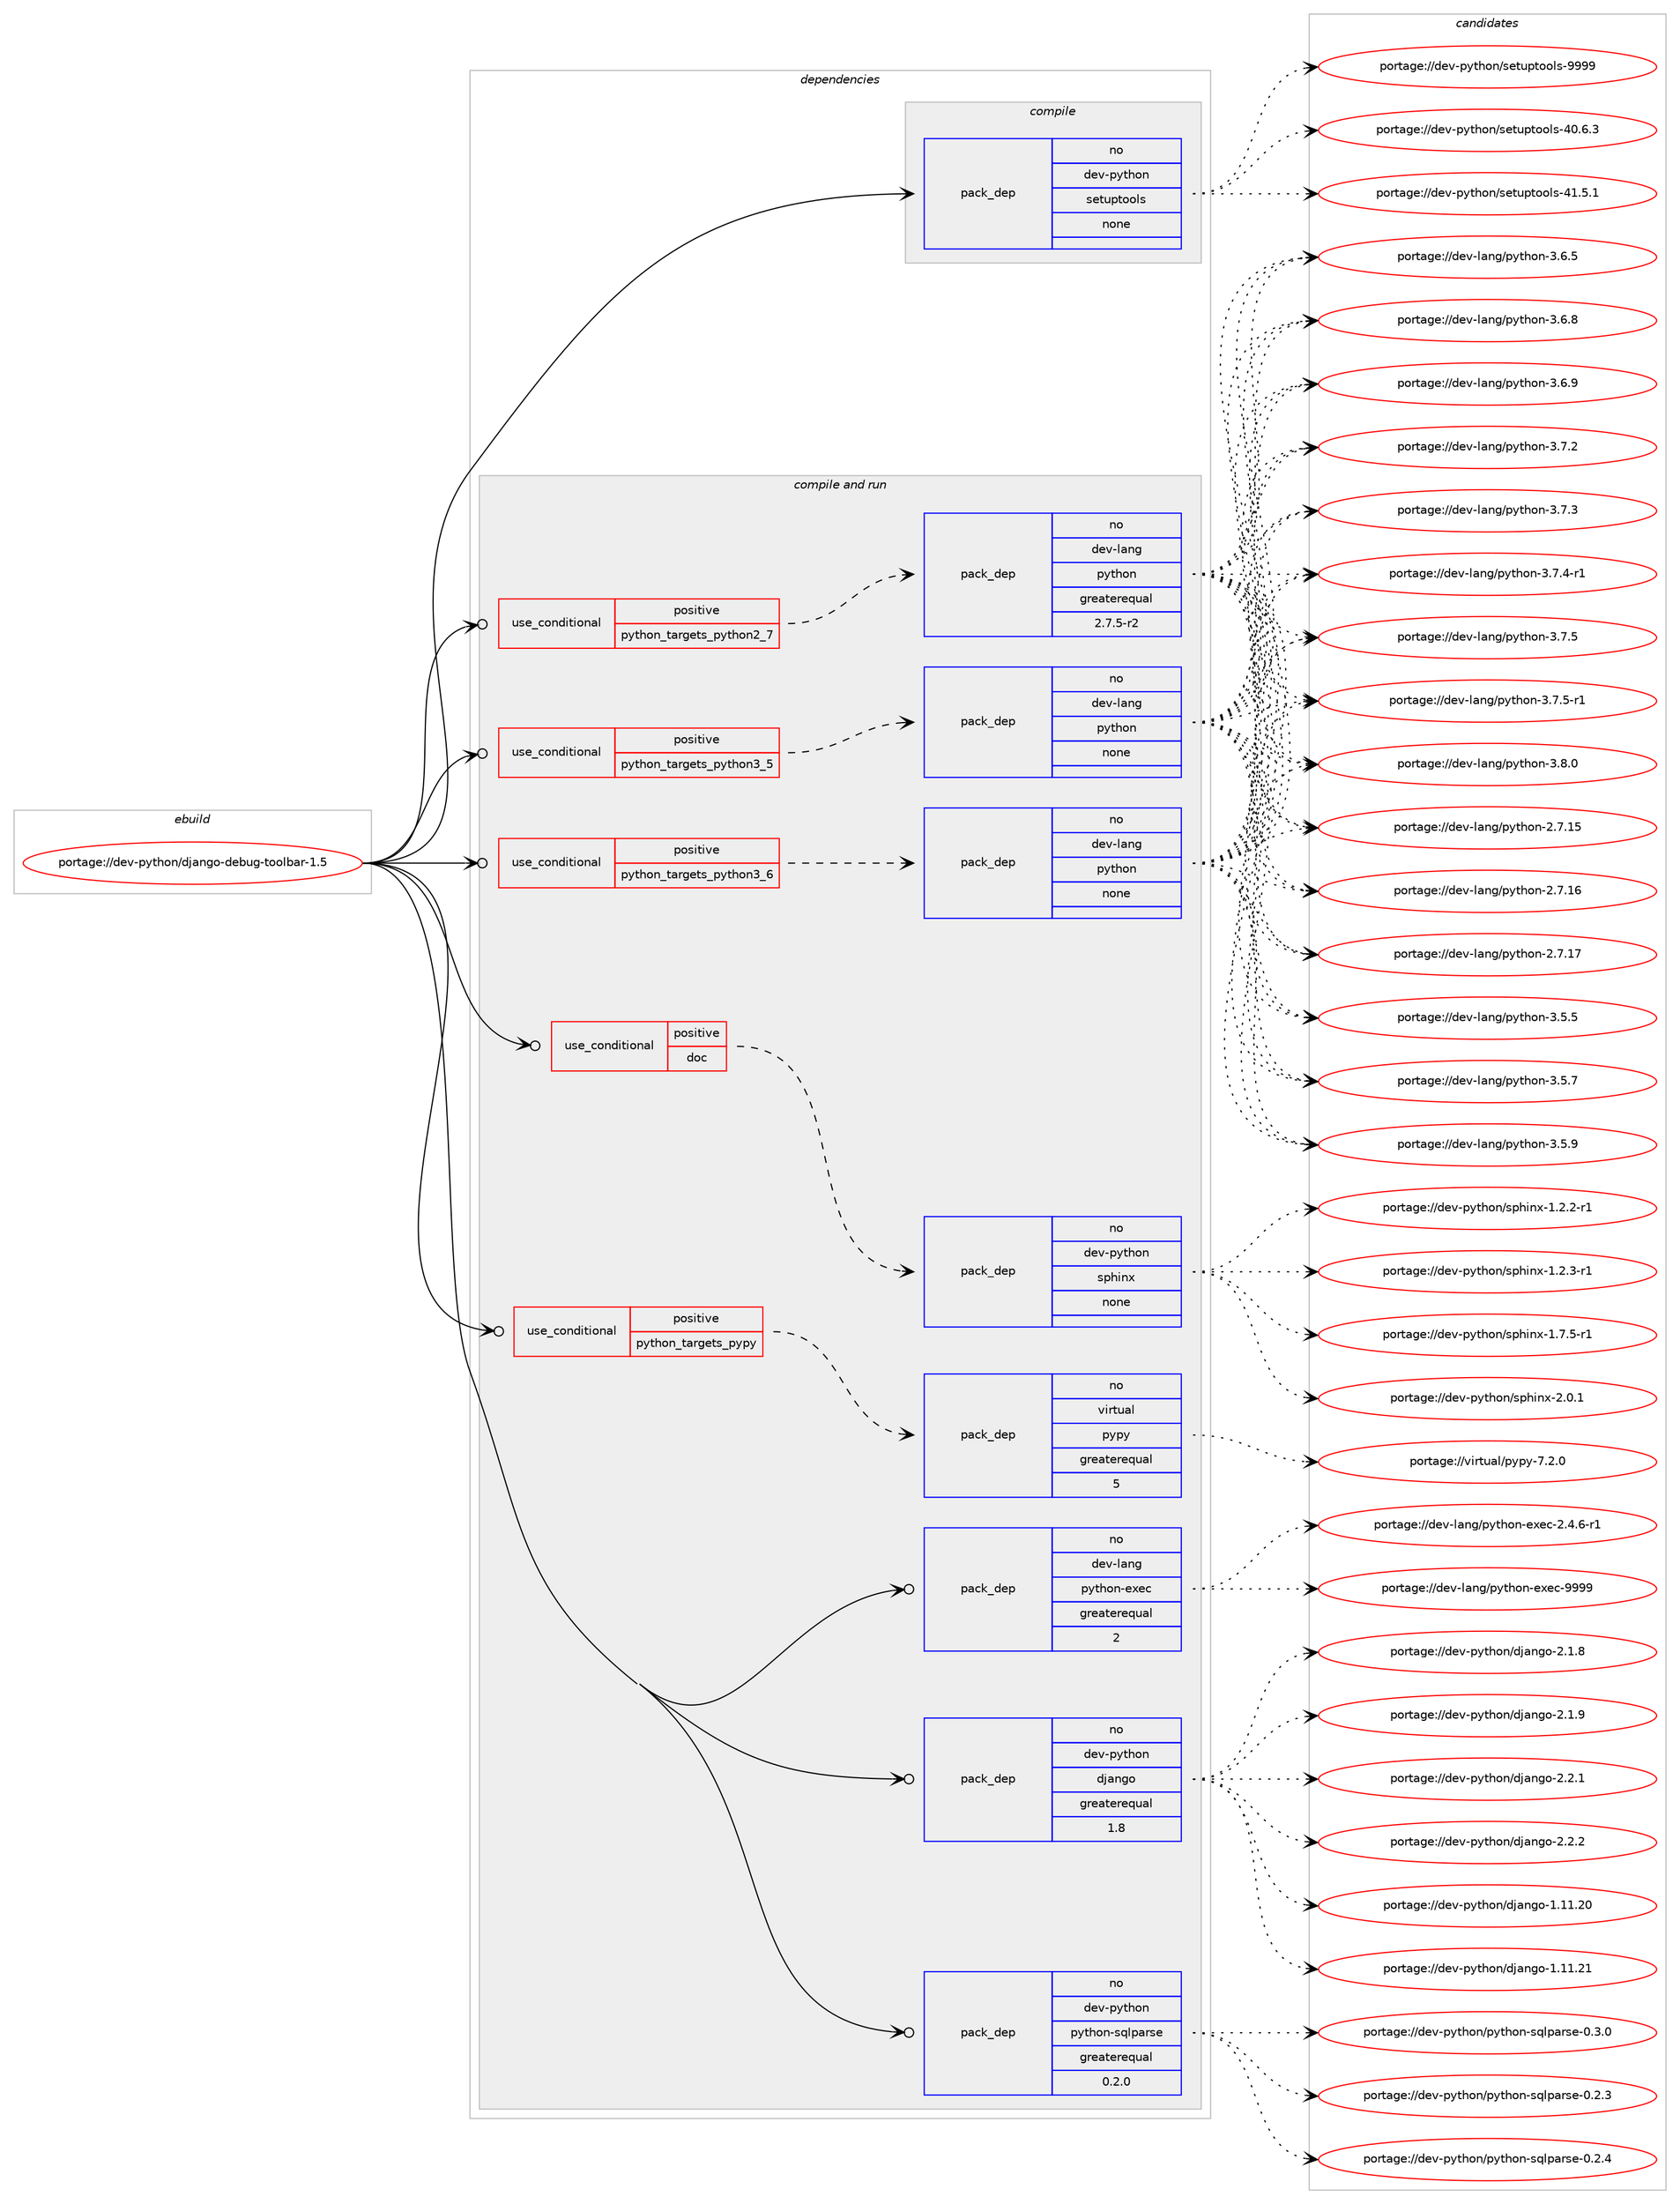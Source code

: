 digraph prolog {

# *************
# Graph options
# *************

newrank=true;
concentrate=true;
compound=true;
graph [rankdir=LR,fontname=Helvetica,fontsize=10,ranksep=1.5];#, ranksep=2.5, nodesep=0.2];
edge  [arrowhead=vee];
node  [fontname=Helvetica,fontsize=10];

# **********
# The ebuild
# **********

subgraph cluster_leftcol {
color=gray;
rank=same;
label=<<i>ebuild</i>>;
id [label="portage://dev-python/django-debug-toolbar-1.5", color=red, width=4, href="../dev-python/django-debug-toolbar-1.5.svg"];
}

# ****************
# The dependencies
# ****************

subgraph cluster_midcol {
color=gray;
label=<<i>dependencies</i>>;
subgraph cluster_compile {
fillcolor="#eeeeee";
style=filled;
label=<<i>compile</i>>;
subgraph pack105554 {
dependency136608 [label=<<TABLE BORDER="0" CELLBORDER="1" CELLSPACING="0" CELLPADDING="4" WIDTH="220"><TR><TD ROWSPAN="6" CELLPADDING="30">pack_dep</TD></TR><TR><TD WIDTH="110">no</TD></TR><TR><TD>dev-python</TD></TR><TR><TD>setuptools</TD></TR><TR><TD>none</TD></TR><TR><TD></TD></TR></TABLE>>, shape=none, color=blue];
}
id:e -> dependency136608:w [weight=20,style="solid",arrowhead="vee"];
}
subgraph cluster_compileandrun {
fillcolor="#eeeeee";
style=filled;
label=<<i>compile and run</i>>;
subgraph cond27739 {
dependency136609 [label=<<TABLE BORDER="0" CELLBORDER="1" CELLSPACING="0" CELLPADDING="4"><TR><TD ROWSPAN="3" CELLPADDING="10">use_conditional</TD></TR><TR><TD>positive</TD></TR><TR><TD>doc</TD></TR></TABLE>>, shape=none, color=red];
subgraph pack105555 {
dependency136610 [label=<<TABLE BORDER="0" CELLBORDER="1" CELLSPACING="0" CELLPADDING="4" WIDTH="220"><TR><TD ROWSPAN="6" CELLPADDING="30">pack_dep</TD></TR><TR><TD WIDTH="110">no</TD></TR><TR><TD>dev-python</TD></TR><TR><TD>sphinx</TD></TR><TR><TD>none</TD></TR><TR><TD></TD></TR></TABLE>>, shape=none, color=blue];
}
dependency136609:e -> dependency136610:w [weight=20,style="dashed",arrowhead="vee"];
}
id:e -> dependency136609:w [weight=20,style="solid",arrowhead="odotvee"];
subgraph cond27740 {
dependency136611 [label=<<TABLE BORDER="0" CELLBORDER="1" CELLSPACING="0" CELLPADDING="4"><TR><TD ROWSPAN="3" CELLPADDING="10">use_conditional</TD></TR><TR><TD>positive</TD></TR><TR><TD>python_targets_pypy</TD></TR></TABLE>>, shape=none, color=red];
subgraph pack105556 {
dependency136612 [label=<<TABLE BORDER="0" CELLBORDER="1" CELLSPACING="0" CELLPADDING="4" WIDTH="220"><TR><TD ROWSPAN="6" CELLPADDING="30">pack_dep</TD></TR><TR><TD WIDTH="110">no</TD></TR><TR><TD>virtual</TD></TR><TR><TD>pypy</TD></TR><TR><TD>greaterequal</TD></TR><TR><TD>5</TD></TR></TABLE>>, shape=none, color=blue];
}
dependency136611:e -> dependency136612:w [weight=20,style="dashed",arrowhead="vee"];
}
id:e -> dependency136611:w [weight=20,style="solid",arrowhead="odotvee"];
subgraph cond27741 {
dependency136613 [label=<<TABLE BORDER="0" CELLBORDER="1" CELLSPACING="0" CELLPADDING="4"><TR><TD ROWSPAN="3" CELLPADDING="10">use_conditional</TD></TR><TR><TD>positive</TD></TR><TR><TD>python_targets_python2_7</TD></TR></TABLE>>, shape=none, color=red];
subgraph pack105557 {
dependency136614 [label=<<TABLE BORDER="0" CELLBORDER="1" CELLSPACING="0" CELLPADDING="4" WIDTH="220"><TR><TD ROWSPAN="6" CELLPADDING="30">pack_dep</TD></TR><TR><TD WIDTH="110">no</TD></TR><TR><TD>dev-lang</TD></TR><TR><TD>python</TD></TR><TR><TD>greaterequal</TD></TR><TR><TD>2.7.5-r2</TD></TR></TABLE>>, shape=none, color=blue];
}
dependency136613:e -> dependency136614:w [weight=20,style="dashed",arrowhead="vee"];
}
id:e -> dependency136613:w [weight=20,style="solid",arrowhead="odotvee"];
subgraph cond27742 {
dependency136615 [label=<<TABLE BORDER="0" CELLBORDER="1" CELLSPACING="0" CELLPADDING="4"><TR><TD ROWSPAN="3" CELLPADDING="10">use_conditional</TD></TR><TR><TD>positive</TD></TR><TR><TD>python_targets_python3_5</TD></TR></TABLE>>, shape=none, color=red];
subgraph pack105558 {
dependency136616 [label=<<TABLE BORDER="0" CELLBORDER="1" CELLSPACING="0" CELLPADDING="4" WIDTH="220"><TR><TD ROWSPAN="6" CELLPADDING="30">pack_dep</TD></TR><TR><TD WIDTH="110">no</TD></TR><TR><TD>dev-lang</TD></TR><TR><TD>python</TD></TR><TR><TD>none</TD></TR><TR><TD></TD></TR></TABLE>>, shape=none, color=blue];
}
dependency136615:e -> dependency136616:w [weight=20,style="dashed",arrowhead="vee"];
}
id:e -> dependency136615:w [weight=20,style="solid",arrowhead="odotvee"];
subgraph cond27743 {
dependency136617 [label=<<TABLE BORDER="0" CELLBORDER="1" CELLSPACING="0" CELLPADDING="4"><TR><TD ROWSPAN="3" CELLPADDING="10">use_conditional</TD></TR><TR><TD>positive</TD></TR><TR><TD>python_targets_python3_6</TD></TR></TABLE>>, shape=none, color=red];
subgraph pack105559 {
dependency136618 [label=<<TABLE BORDER="0" CELLBORDER="1" CELLSPACING="0" CELLPADDING="4" WIDTH="220"><TR><TD ROWSPAN="6" CELLPADDING="30">pack_dep</TD></TR><TR><TD WIDTH="110">no</TD></TR><TR><TD>dev-lang</TD></TR><TR><TD>python</TD></TR><TR><TD>none</TD></TR><TR><TD></TD></TR></TABLE>>, shape=none, color=blue];
}
dependency136617:e -> dependency136618:w [weight=20,style="dashed",arrowhead="vee"];
}
id:e -> dependency136617:w [weight=20,style="solid",arrowhead="odotvee"];
subgraph pack105560 {
dependency136619 [label=<<TABLE BORDER="0" CELLBORDER="1" CELLSPACING="0" CELLPADDING="4" WIDTH="220"><TR><TD ROWSPAN="6" CELLPADDING="30">pack_dep</TD></TR><TR><TD WIDTH="110">no</TD></TR><TR><TD>dev-lang</TD></TR><TR><TD>python-exec</TD></TR><TR><TD>greaterequal</TD></TR><TR><TD>2</TD></TR></TABLE>>, shape=none, color=blue];
}
id:e -> dependency136619:w [weight=20,style="solid",arrowhead="odotvee"];
subgraph pack105561 {
dependency136620 [label=<<TABLE BORDER="0" CELLBORDER="1" CELLSPACING="0" CELLPADDING="4" WIDTH="220"><TR><TD ROWSPAN="6" CELLPADDING="30">pack_dep</TD></TR><TR><TD WIDTH="110">no</TD></TR><TR><TD>dev-python</TD></TR><TR><TD>django</TD></TR><TR><TD>greaterequal</TD></TR><TR><TD>1.8</TD></TR></TABLE>>, shape=none, color=blue];
}
id:e -> dependency136620:w [weight=20,style="solid",arrowhead="odotvee"];
subgraph pack105562 {
dependency136621 [label=<<TABLE BORDER="0" CELLBORDER="1" CELLSPACING="0" CELLPADDING="4" WIDTH="220"><TR><TD ROWSPAN="6" CELLPADDING="30">pack_dep</TD></TR><TR><TD WIDTH="110">no</TD></TR><TR><TD>dev-python</TD></TR><TR><TD>python-sqlparse</TD></TR><TR><TD>greaterequal</TD></TR><TR><TD>0.2.0</TD></TR></TABLE>>, shape=none, color=blue];
}
id:e -> dependency136621:w [weight=20,style="solid",arrowhead="odotvee"];
}
subgraph cluster_run {
fillcolor="#eeeeee";
style=filled;
label=<<i>run</i>>;
}
}

# **************
# The candidates
# **************

subgraph cluster_choices {
rank=same;
color=gray;
label=<<i>candidates</i>>;

subgraph choice105554 {
color=black;
nodesep=1;
choiceportage100101118451121211161041111104711510111611711211611111110811545524846544651 [label="portage://dev-python/setuptools-40.6.3", color=red, width=4,href="../dev-python/setuptools-40.6.3.svg"];
choiceportage100101118451121211161041111104711510111611711211611111110811545524946534649 [label="portage://dev-python/setuptools-41.5.1", color=red, width=4,href="../dev-python/setuptools-41.5.1.svg"];
choiceportage10010111845112121116104111110471151011161171121161111111081154557575757 [label="portage://dev-python/setuptools-9999", color=red, width=4,href="../dev-python/setuptools-9999.svg"];
dependency136608:e -> choiceportage100101118451121211161041111104711510111611711211611111110811545524846544651:w [style=dotted,weight="100"];
dependency136608:e -> choiceportage100101118451121211161041111104711510111611711211611111110811545524946534649:w [style=dotted,weight="100"];
dependency136608:e -> choiceportage10010111845112121116104111110471151011161171121161111111081154557575757:w [style=dotted,weight="100"];
}
subgraph choice105555 {
color=black;
nodesep=1;
choiceportage10010111845112121116104111110471151121041051101204549465046504511449 [label="portage://dev-python/sphinx-1.2.2-r1", color=red, width=4,href="../dev-python/sphinx-1.2.2-r1.svg"];
choiceportage10010111845112121116104111110471151121041051101204549465046514511449 [label="portage://dev-python/sphinx-1.2.3-r1", color=red, width=4,href="../dev-python/sphinx-1.2.3-r1.svg"];
choiceportage10010111845112121116104111110471151121041051101204549465546534511449 [label="portage://dev-python/sphinx-1.7.5-r1", color=red, width=4,href="../dev-python/sphinx-1.7.5-r1.svg"];
choiceportage1001011184511212111610411111047115112104105110120455046484649 [label="portage://dev-python/sphinx-2.0.1", color=red, width=4,href="../dev-python/sphinx-2.0.1.svg"];
dependency136610:e -> choiceportage10010111845112121116104111110471151121041051101204549465046504511449:w [style=dotted,weight="100"];
dependency136610:e -> choiceportage10010111845112121116104111110471151121041051101204549465046514511449:w [style=dotted,weight="100"];
dependency136610:e -> choiceportage10010111845112121116104111110471151121041051101204549465546534511449:w [style=dotted,weight="100"];
dependency136610:e -> choiceportage1001011184511212111610411111047115112104105110120455046484649:w [style=dotted,weight="100"];
}
subgraph choice105556 {
color=black;
nodesep=1;
choiceportage1181051141161179710847112121112121455546504648 [label="portage://virtual/pypy-7.2.0", color=red, width=4,href="../virtual/pypy-7.2.0.svg"];
dependency136612:e -> choiceportage1181051141161179710847112121112121455546504648:w [style=dotted,weight="100"];
}
subgraph choice105557 {
color=black;
nodesep=1;
choiceportage10010111845108971101034711212111610411111045504655464953 [label="portage://dev-lang/python-2.7.15", color=red, width=4,href="../dev-lang/python-2.7.15.svg"];
choiceportage10010111845108971101034711212111610411111045504655464954 [label="portage://dev-lang/python-2.7.16", color=red, width=4,href="../dev-lang/python-2.7.16.svg"];
choiceportage10010111845108971101034711212111610411111045504655464955 [label="portage://dev-lang/python-2.7.17", color=red, width=4,href="../dev-lang/python-2.7.17.svg"];
choiceportage100101118451089711010347112121116104111110455146534653 [label="portage://dev-lang/python-3.5.5", color=red, width=4,href="../dev-lang/python-3.5.5.svg"];
choiceportage100101118451089711010347112121116104111110455146534655 [label="portage://dev-lang/python-3.5.7", color=red, width=4,href="../dev-lang/python-3.5.7.svg"];
choiceportage100101118451089711010347112121116104111110455146534657 [label="portage://dev-lang/python-3.5.9", color=red, width=4,href="../dev-lang/python-3.5.9.svg"];
choiceportage100101118451089711010347112121116104111110455146544653 [label="portage://dev-lang/python-3.6.5", color=red, width=4,href="../dev-lang/python-3.6.5.svg"];
choiceportage100101118451089711010347112121116104111110455146544656 [label="portage://dev-lang/python-3.6.8", color=red, width=4,href="../dev-lang/python-3.6.8.svg"];
choiceportage100101118451089711010347112121116104111110455146544657 [label="portage://dev-lang/python-3.6.9", color=red, width=4,href="../dev-lang/python-3.6.9.svg"];
choiceportage100101118451089711010347112121116104111110455146554650 [label="portage://dev-lang/python-3.7.2", color=red, width=4,href="../dev-lang/python-3.7.2.svg"];
choiceportage100101118451089711010347112121116104111110455146554651 [label="portage://dev-lang/python-3.7.3", color=red, width=4,href="../dev-lang/python-3.7.3.svg"];
choiceportage1001011184510897110103471121211161041111104551465546524511449 [label="portage://dev-lang/python-3.7.4-r1", color=red, width=4,href="../dev-lang/python-3.7.4-r1.svg"];
choiceportage100101118451089711010347112121116104111110455146554653 [label="portage://dev-lang/python-3.7.5", color=red, width=4,href="../dev-lang/python-3.7.5.svg"];
choiceportage1001011184510897110103471121211161041111104551465546534511449 [label="portage://dev-lang/python-3.7.5-r1", color=red, width=4,href="../dev-lang/python-3.7.5-r1.svg"];
choiceportage100101118451089711010347112121116104111110455146564648 [label="portage://dev-lang/python-3.8.0", color=red, width=4,href="../dev-lang/python-3.8.0.svg"];
dependency136614:e -> choiceportage10010111845108971101034711212111610411111045504655464953:w [style=dotted,weight="100"];
dependency136614:e -> choiceportage10010111845108971101034711212111610411111045504655464954:w [style=dotted,weight="100"];
dependency136614:e -> choiceportage10010111845108971101034711212111610411111045504655464955:w [style=dotted,weight="100"];
dependency136614:e -> choiceportage100101118451089711010347112121116104111110455146534653:w [style=dotted,weight="100"];
dependency136614:e -> choiceportage100101118451089711010347112121116104111110455146534655:w [style=dotted,weight="100"];
dependency136614:e -> choiceportage100101118451089711010347112121116104111110455146534657:w [style=dotted,weight="100"];
dependency136614:e -> choiceportage100101118451089711010347112121116104111110455146544653:w [style=dotted,weight="100"];
dependency136614:e -> choiceportage100101118451089711010347112121116104111110455146544656:w [style=dotted,weight="100"];
dependency136614:e -> choiceportage100101118451089711010347112121116104111110455146544657:w [style=dotted,weight="100"];
dependency136614:e -> choiceportage100101118451089711010347112121116104111110455146554650:w [style=dotted,weight="100"];
dependency136614:e -> choiceportage100101118451089711010347112121116104111110455146554651:w [style=dotted,weight="100"];
dependency136614:e -> choiceportage1001011184510897110103471121211161041111104551465546524511449:w [style=dotted,weight="100"];
dependency136614:e -> choiceportage100101118451089711010347112121116104111110455146554653:w [style=dotted,weight="100"];
dependency136614:e -> choiceportage1001011184510897110103471121211161041111104551465546534511449:w [style=dotted,weight="100"];
dependency136614:e -> choiceportage100101118451089711010347112121116104111110455146564648:w [style=dotted,weight="100"];
}
subgraph choice105558 {
color=black;
nodesep=1;
choiceportage10010111845108971101034711212111610411111045504655464953 [label="portage://dev-lang/python-2.7.15", color=red, width=4,href="../dev-lang/python-2.7.15.svg"];
choiceportage10010111845108971101034711212111610411111045504655464954 [label="portage://dev-lang/python-2.7.16", color=red, width=4,href="../dev-lang/python-2.7.16.svg"];
choiceportage10010111845108971101034711212111610411111045504655464955 [label="portage://dev-lang/python-2.7.17", color=red, width=4,href="../dev-lang/python-2.7.17.svg"];
choiceportage100101118451089711010347112121116104111110455146534653 [label="portage://dev-lang/python-3.5.5", color=red, width=4,href="../dev-lang/python-3.5.5.svg"];
choiceportage100101118451089711010347112121116104111110455146534655 [label="portage://dev-lang/python-3.5.7", color=red, width=4,href="../dev-lang/python-3.5.7.svg"];
choiceportage100101118451089711010347112121116104111110455146534657 [label="portage://dev-lang/python-3.5.9", color=red, width=4,href="../dev-lang/python-3.5.9.svg"];
choiceportage100101118451089711010347112121116104111110455146544653 [label="portage://dev-lang/python-3.6.5", color=red, width=4,href="../dev-lang/python-3.6.5.svg"];
choiceportage100101118451089711010347112121116104111110455146544656 [label="portage://dev-lang/python-3.6.8", color=red, width=4,href="../dev-lang/python-3.6.8.svg"];
choiceportage100101118451089711010347112121116104111110455146544657 [label="portage://dev-lang/python-3.6.9", color=red, width=4,href="../dev-lang/python-3.6.9.svg"];
choiceportage100101118451089711010347112121116104111110455146554650 [label="portage://dev-lang/python-3.7.2", color=red, width=4,href="../dev-lang/python-3.7.2.svg"];
choiceportage100101118451089711010347112121116104111110455146554651 [label="portage://dev-lang/python-3.7.3", color=red, width=4,href="../dev-lang/python-3.7.3.svg"];
choiceportage1001011184510897110103471121211161041111104551465546524511449 [label="portage://dev-lang/python-3.7.4-r1", color=red, width=4,href="../dev-lang/python-3.7.4-r1.svg"];
choiceportage100101118451089711010347112121116104111110455146554653 [label="portage://dev-lang/python-3.7.5", color=red, width=4,href="../dev-lang/python-3.7.5.svg"];
choiceportage1001011184510897110103471121211161041111104551465546534511449 [label="portage://dev-lang/python-3.7.5-r1", color=red, width=4,href="../dev-lang/python-3.7.5-r1.svg"];
choiceportage100101118451089711010347112121116104111110455146564648 [label="portage://dev-lang/python-3.8.0", color=red, width=4,href="../dev-lang/python-3.8.0.svg"];
dependency136616:e -> choiceportage10010111845108971101034711212111610411111045504655464953:w [style=dotted,weight="100"];
dependency136616:e -> choiceportage10010111845108971101034711212111610411111045504655464954:w [style=dotted,weight="100"];
dependency136616:e -> choiceportage10010111845108971101034711212111610411111045504655464955:w [style=dotted,weight="100"];
dependency136616:e -> choiceportage100101118451089711010347112121116104111110455146534653:w [style=dotted,weight="100"];
dependency136616:e -> choiceportage100101118451089711010347112121116104111110455146534655:w [style=dotted,weight="100"];
dependency136616:e -> choiceportage100101118451089711010347112121116104111110455146534657:w [style=dotted,weight="100"];
dependency136616:e -> choiceportage100101118451089711010347112121116104111110455146544653:w [style=dotted,weight="100"];
dependency136616:e -> choiceportage100101118451089711010347112121116104111110455146544656:w [style=dotted,weight="100"];
dependency136616:e -> choiceportage100101118451089711010347112121116104111110455146544657:w [style=dotted,weight="100"];
dependency136616:e -> choiceportage100101118451089711010347112121116104111110455146554650:w [style=dotted,weight="100"];
dependency136616:e -> choiceportage100101118451089711010347112121116104111110455146554651:w [style=dotted,weight="100"];
dependency136616:e -> choiceportage1001011184510897110103471121211161041111104551465546524511449:w [style=dotted,weight="100"];
dependency136616:e -> choiceportage100101118451089711010347112121116104111110455146554653:w [style=dotted,weight="100"];
dependency136616:e -> choiceportage1001011184510897110103471121211161041111104551465546534511449:w [style=dotted,weight="100"];
dependency136616:e -> choiceportage100101118451089711010347112121116104111110455146564648:w [style=dotted,weight="100"];
}
subgraph choice105559 {
color=black;
nodesep=1;
choiceportage10010111845108971101034711212111610411111045504655464953 [label="portage://dev-lang/python-2.7.15", color=red, width=4,href="../dev-lang/python-2.7.15.svg"];
choiceportage10010111845108971101034711212111610411111045504655464954 [label="portage://dev-lang/python-2.7.16", color=red, width=4,href="../dev-lang/python-2.7.16.svg"];
choiceportage10010111845108971101034711212111610411111045504655464955 [label="portage://dev-lang/python-2.7.17", color=red, width=4,href="../dev-lang/python-2.7.17.svg"];
choiceportage100101118451089711010347112121116104111110455146534653 [label="portage://dev-lang/python-3.5.5", color=red, width=4,href="../dev-lang/python-3.5.5.svg"];
choiceportage100101118451089711010347112121116104111110455146534655 [label="portage://dev-lang/python-3.5.7", color=red, width=4,href="../dev-lang/python-3.5.7.svg"];
choiceportage100101118451089711010347112121116104111110455146534657 [label="portage://dev-lang/python-3.5.9", color=red, width=4,href="../dev-lang/python-3.5.9.svg"];
choiceportage100101118451089711010347112121116104111110455146544653 [label="portage://dev-lang/python-3.6.5", color=red, width=4,href="../dev-lang/python-3.6.5.svg"];
choiceportage100101118451089711010347112121116104111110455146544656 [label="portage://dev-lang/python-3.6.8", color=red, width=4,href="../dev-lang/python-3.6.8.svg"];
choiceportage100101118451089711010347112121116104111110455146544657 [label="portage://dev-lang/python-3.6.9", color=red, width=4,href="../dev-lang/python-3.6.9.svg"];
choiceportage100101118451089711010347112121116104111110455146554650 [label="portage://dev-lang/python-3.7.2", color=red, width=4,href="../dev-lang/python-3.7.2.svg"];
choiceportage100101118451089711010347112121116104111110455146554651 [label="portage://dev-lang/python-3.7.3", color=red, width=4,href="../dev-lang/python-3.7.3.svg"];
choiceportage1001011184510897110103471121211161041111104551465546524511449 [label="portage://dev-lang/python-3.7.4-r1", color=red, width=4,href="../dev-lang/python-3.7.4-r1.svg"];
choiceportage100101118451089711010347112121116104111110455146554653 [label="portage://dev-lang/python-3.7.5", color=red, width=4,href="../dev-lang/python-3.7.5.svg"];
choiceportage1001011184510897110103471121211161041111104551465546534511449 [label="portage://dev-lang/python-3.7.5-r1", color=red, width=4,href="../dev-lang/python-3.7.5-r1.svg"];
choiceportage100101118451089711010347112121116104111110455146564648 [label="portage://dev-lang/python-3.8.0", color=red, width=4,href="../dev-lang/python-3.8.0.svg"];
dependency136618:e -> choiceportage10010111845108971101034711212111610411111045504655464953:w [style=dotted,weight="100"];
dependency136618:e -> choiceportage10010111845108971101034711212111610411111045504655464954:w [style=dotted,weight="100"];
dependency136618:e -> choiceportage10010111845108971101034711212111610411111045504655464955:w [style=dotted,weight="100"];
dependency136618:e -> choiceportage100101118451089711010347112121116104111110455146534653:w [style=dotted,weight="100"];
dependency136618:e -> choiceportage100101118451089711010347112121116104111110455146534655:w [style=dotted,weight="100"];
dependency136618:e -> choiceportage100101118451089711010347112121116104111110455146534657:w [style=dotted,weight="100"];
dependency136618:e -> choiceportage100101118451089711010347112121116104111110455146544653:w [style=dotted,weight="100"];
dependency136618:e -> choiceportage100101118451089711010347112121116104111110455146544656:w [style=dotted,weight="100"];
dependency136618:e -> choiceportage100101118451089711010347112121116104111110455146544657:w [style=dotted,weight="100"];
dependency136618:e -> choiceportage100101118451089711010347112121116104111110455146554650:w [style=dotted,weight="100"];
dependency136618:e -> choiceportage100101118451089711010347112121116104111110455146554651:w [style=dotted,weight="100"];
dependency136618:e -> choiceportage1001011184510897110103471121211161041111104551465546524511449:w [style=dotted,weight="100"];
dependency136618:e -> choiceportage100101118451089711010347112121116104111110455146554653:w [style=dotted,weight="100"];
dependency136618:e -> choiceportage1001011184510897110103471121211161041111104551465546534511449:w [style=dotted,weight="100"];
dependency136618:e -> choiceportage100101118451089711010347112121116104111110455146564648:w [style=dotted,weight="100"];
}
subgraph choice105560 {
color=black;
nodesep=1;
choiceportage10010111845108971101034711212111610411111045101120101994550465246544511449 [label="portage://dev-lang/python-exec-2.4.6-r1", color=red, width=4,href="../dev-lang/python-exec-2.4.6-r1.svg"];
choiceportage10010111845108971101034711212111610411111045101120101994557575757 [label="portage://dev-lang/python-exec-9999", color=red, width=4,href="../dev-lang/python-exec-9999.svg"];
dependency136619:e -> choiceportage10010111845108971101034711212111610411111045101120101994550465246544511449:w [style=dotted,weight="100"];
dependency136619:e -> choiceportage10010111845108971101034711212111610411111045101120101994557575757:w [style=dotted,weight="100"];
}
subgraph choice105561 {
color=black;
nodesep=1;
choiceportage1001011184511212111610411111047100106971101031114549464949465048 [label="portage://dev-python/django-1.11.20", color=red, width=4,href="../dev-python/django-1.11.20.svg"];
choiceportage1001011184511212111610411111047100106971101031114549464949465049 [label="portage://dev-python/django-1.11.21", color=red, width=4,href="../dev-python/django-1.11.21.svg"];
choiceportage100101118451121211161041111104710010697110103111455046494656 [label="portage://dev-python/django-2.1.8", color=red, width=4,href="../dev-python/django-2.1.8.svg"];
choiceportage100101118451121211161041111104710010697110103111455046494657 [label="portage://dev-python/django-2.1.9", color=red, width=4,href="../dev-python/django-2.1.9.svg"];
choiceportage100101118451121211161041111104710010697110103111455046504649 [label="portage://dev-python/django-2.2.1", color=red, width=4,href="../dev-python/django-2.2.1.svg"];
choiceportage100101118451121211161041111104710010697110103111455046504650 [label="portage://dev-python/django-2.2.2", color=red, width=4,href="../dev-python/django-2.2.2.svg"];
dependency136620:e -> choiceportage1001011184511212111610411111047100106971101031114549464949465048:w [style=dotted,weight="100"];
dependency136620:e -> choiceportage1001011184511212111610411111047100106971101031114549464949465049:w [style=dotted,weight="100"];
dependency136620:e -> choiceportage100101118451121211161041111104710010697110103111455046494656:w [style=dotted,weight="100"];
dependency136620:e -> choiceportage100101118451121211161041111104710010697110103111455046494657:w [style=dotted,weight="100"];
dependency136620:e -> choiceportage100101118451121211161041111104710010697110103111455046504649:w [style=dotted,weight="100"];
dependency136620:e -> choiceportage100101118451121211161041111104710010697110103111455046504650:w [style=dotted,weight="100"];
}
subgraph choice105562 {
color=black;
nodesep=1;
choiceportage10010111845112121116104111110471121211161041111104511511310811297114115101454846504651 [label="portage://dev-python/python-sqlparse-0.2.3", color=red, width=4,href="../dev-python/python-sqlparse-0.2.3.svg"];
choiceportage10010111845112121116104111110471121211161041111104511511310811297114115101454846504652 [label="portage://dev-python/python-sqlparse-0.2.4", color=red, width=4,href="../dev-python/python-sqlparse-0.2.4.svg"];
choiceportage10010111845112121116104111110471121211161041111104511511310811297114115101454846514648 [label="portage://dev-python/python-sqlparse-0.3.0", color=red, width=4,href="../dev-python/python-sqlparse-0.3.0.svg"];
dependency136621:e -> choiceportage10010111845112121116104111110471121211161041111104511511310811297114115101454846504651:w [style=dotted,weight="100"];
dependency136621:e -> choiceportage10010111845112121116104111110471121211161041111104511511310811297114115101454846504652:w [style=dotted,weight="100"];
dependency136621:e -> choiceportage10010111845112121116104111110471121211161041111104511511310811297114115101454846514648:w [style=dotted,weight="100"];
}
}

}
